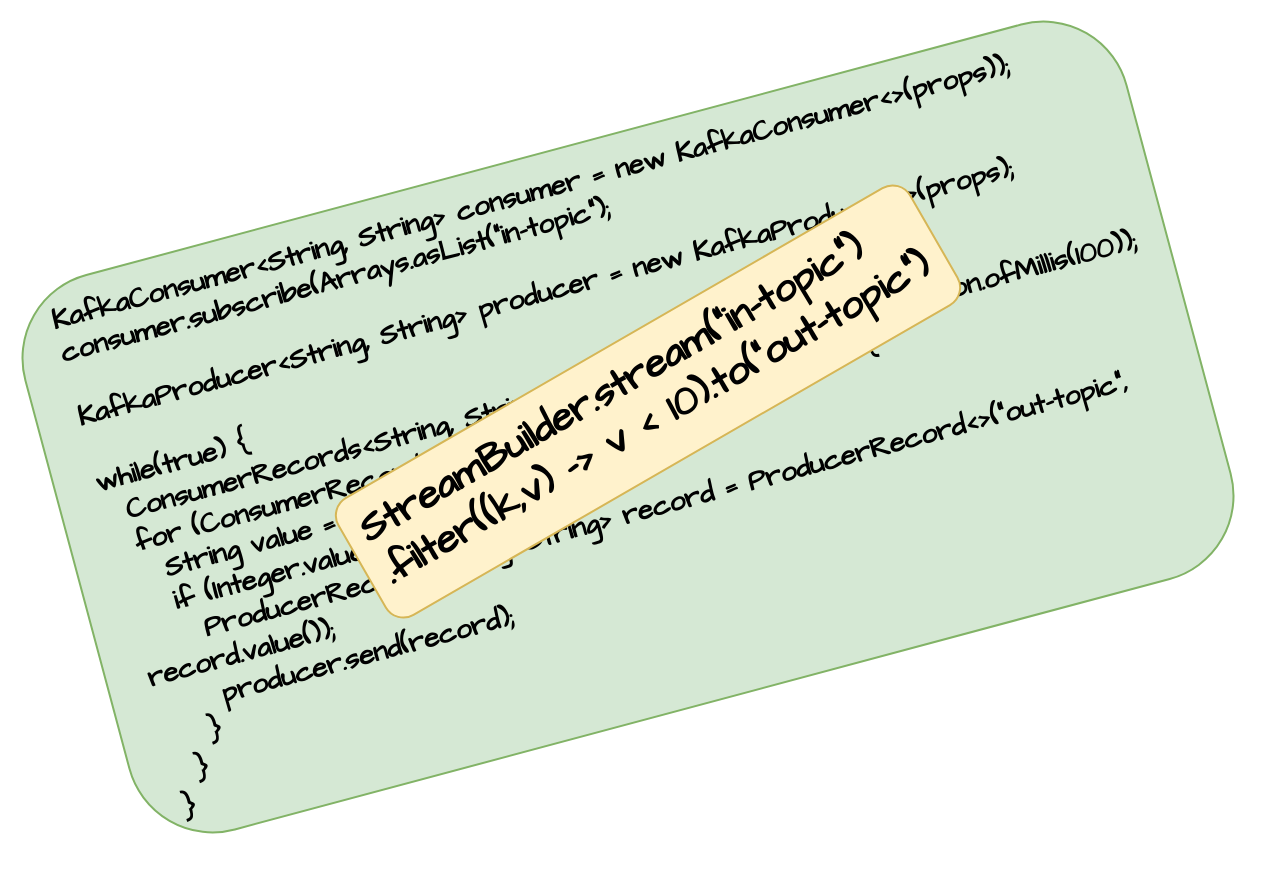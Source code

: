 <mxfile version="22.0.0" type="device">
  <diagram name="Page-1" id="kvZ8MHuuTFhqBQ5tFTvH">
    <mxGraphModel dx="1036" dy="605" grid="1" gridSize="10" guides="1" tooltips="1" connect="1" arrows="1" fold="1" page="1" pageScale="1" pageWidth="827" pageHeight="1169" math="0" shadow="0">
      <root>
        <mxCell id="0" />
        <mxCell id="1" parent="0" />
        <mxCell id="bcs0BlvP27GYNltWq-EF-3" value="&lt;div style=&quot;font-size: 14px;&quot;&gt;&lt;font style=&quot;font-size: 14px;&quot;&gt;KafkaConsumer&amp;lt;String, String&amp;gt; consumer = new KafkaConsumer&amp;lt;&amp;gt;(props));&lt;/font&gt;&lt;/div&gt;&lt;div style=&quot;font-size: 14px;&quot;&gt;&lt;font style=&quot;font-size: 14px;&quot;&gt;consumer.subscribe(Arrays.asList(&quot;in-topic&quot;);&lt;/font&gt;&lt;/div&gt;&lt;div style=&quot;font-size: 14px;&quot;&gt;&lt;font style=&quot;font-size: 14px;&quot;&gt;&lt;br style=&quot;font-size: 14px;&quot;&gt;&lt;/font&gt;&lt;/div&gt;&lt;div style=&quot;font-size: 14px;&quot;&gt;&lt;font style=&quot;font-size: 14px;&quot;&gt;KafkaProducer&amp;lt;String, String&amp;gt; producer = new KafkaProducer&amp;lt;&amp;gt;(props);&lt;/font&gt;&lt;/div&gt;&lt;div style=&quot;font-size: 14px;&quot;&gt;&lt;font style=&quot;font-size: 14px;&quot;&gt;&lt;br style=&quot;font-size: 14px;&quot;&gt;&lt;/font&gt;&lt;/div&gt;&lt;div style=&quot;font-size: 14px;&quot;&gt;&lt;font style=&quot;font-size: 14px;&quot;&gt;while(true) {&lt;/font&gt;&lt;/div&gt;&lt;div style=&quot;font-size: 14px;&quot;&gt;&lt;font style=&quot;font-size: 14px;&quot;&gt;&amp;nbsp; ConsumerRecords&amp;lt;String, String&amp;gt; records = consumer.poll(Duration.ofMillis(100));&lt;/font&gt;&lt;/div&gt;&lt;div style=&quot;font-size: 14px;&quot;&gt;&lt;font style=&quot;font-size: 14px;&quot;&gt;&amp;nbsp; for (ConsumerRecord&amp;lt;String, String&amp;gt; record : records) {&lt;/font&gt;&lt;/div&gt;&lt;div style=&quot;font-size: 14px;&quot;&gt;&lt;font style=&quot;font-size: 14px;&quot;&gt;&amp;nbsp; &amp;nbsp; String value = record.value();&lt;/font&gt;&lt;/div&gt;&lt;div style=&quot;font-size: 14px;&quot;&gt;&lt;font style=&quot;font-size: 14px;&quot;&gt;&amp;nbsp; &amp;nbsp; if (Integer.valueOf(value)) &amp;lt; 10) {&lt;/font&gt;&lt;/div&gt;&lt;div style=&quot;font-size: 14px;&quot;&gt;&lt;font style=&quot;font-size: 14px;&quot;&gt;&amp;nbsp; &amp;nbsp; &amp;nbsp; ProducerRecord&amp;lt;String, String&amp;gt; record = ProducerRecord&amp;lt;&amp;gt;(&quot;out-topic&quot;, record.value());&lt;/font&gt;&lt;/div&gt;&lt;div style=&quot;font-size: 14px;&quot;&gt;&lt;font style=&quot;font-size: 14px;&quot;&gt;&amp;nbsp; &amp;nbsp; &amp;nbsp; producer.send(record);&amp;nbsp;&lt;/font&gt;&lt;/div&gt;&lt;div style=&quot;font-size: 14px;&quot;&gt;&lt;font style=&quot;font-size: 14px;&quot;&gt;&amp;nbsp; &amp;nbsp; }&lt;/font&gt;&lt;/div&gt;&lt;div style=&quot;font-size: 14px;&quot;&gt;&lt;font style=&quot;font-size: 14px;&quot;&gt;&amp;nbsp; }&lt;span style=&quot;white-space: pre; font-size: 14px;&quot;&gt;&amp;nbsp;&amp;nbsp;&amp;nbsp;&amp;nbsp;&lt;/span&gt;&lt;span style=&quot;white-space: pre; font-size: 14px;&quot;&gt;&amp;nbsp;&amp;nbsp;&amp;nbsp;&amp;nbsp;&lt;/span&gt;&lt;/font&gt;&lt;/div&gt;&lt;div style=&quot;font-size: 14px;&quot;&gt;&lt;font style=&quot;font-size: 14px;&quot;&gt;}&lt;/font&gt;&lt;/div&gt;&lt;div style=&quot;font-size: 14px;&quot;&gt;&lt;font style=&quot;font-size: 14px;&quot;&gt;&amp;nbsp;&lt;/font&gt;&lt;/div&gt;&lt;div style=&quot;font-size: 14px;&quot;&gt;&lt;font style=&quot;font-size: 14px;&quot;&gt;&amp;nbsp;&lt;/font&gt;&lt;/div&gt;" style="rounded=1;whiteSpace=wrap;html=1;hachureGap=4;fontFamily=Architects Daughter;fontSource=https%3A%2F%2Ffonts.googleapis.com%2Fcss%3Ffamily%3DArchitects%2BDaughter;fontSize=14;align=left;verticalAlign=top;fontStyle=1;spacingTop=3;spacingLeft=19;fillColor=#d5e8d4;strokeColor=#82b366;rotation=-15;" vertex="1" parent="1">
          <mxGeometry x="70" y="123" width="570" height="287" as="geometry" />
        </mxCell>
        <mxCell id="bcs0BlvP27GYNltWq-EF-2" value="StreamBuilder.stream(&quot;in-topic&quot;)&lt;br&gt;.filter((k,v) -&amp;gt; v &amp;lt; 10).to(&quot;out-topic&quot;)" style="rounded=1;whiteSpace=wrap;html=1;hachureGap=4;fontFamily=Architects Daughter;fontSource=https%3A%2F%2Ffonts.googleapis.com%2Fcss%3Ffamily%3DArchitects%2BDaughter;fontSize=20;rotation=-30;fontStyle=1;align=left;spacingLeft=6;horizontal=1;verticalAlign=top;fillColor=#fff2cc;strokeColor=#d6b656;" vertex="1" parent="1">
          <mxGeometry x="200" y="220" width="330" height="67.5" as="geometry" />
        </mxCell>
      </root>
    </mxGraphModel>
  </diagram>
</mxfile>
